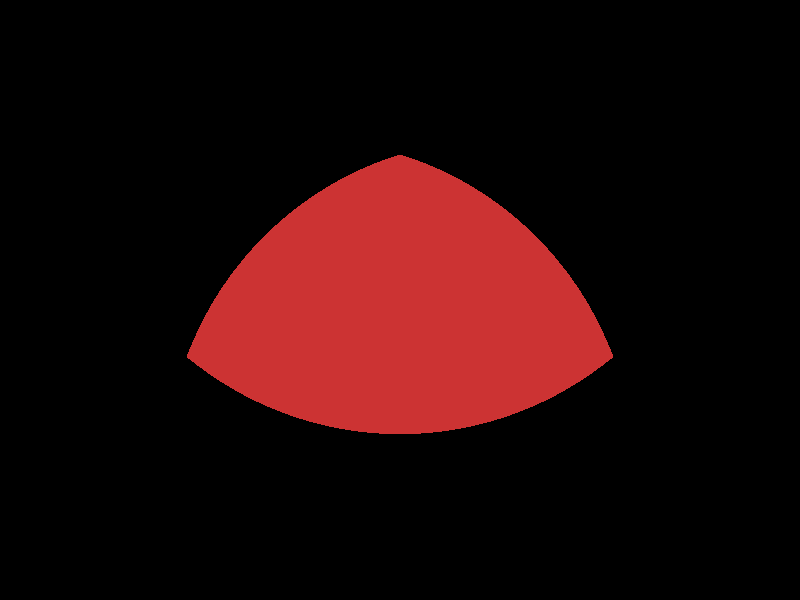 // ロータリーエンジンのローター（Reuleaux三角形の近似）
camera {
  location <0, 0, -40>
  look_at  <0, 0, 0>
}

light_source {
  <50, 50, -100>
  color rgb <1, 1, 1>
}

background { color rgb <0, 0, 0> }

#declare Rotor = union {
  // 三辺を円弧で構成（Reuleaux三角形のような外形）
  difference {
    // 全体を球で削り出す
    intersection {
      sphere { <5.77, -10, 0>, 20 }
      sphere { <-5.77, -10, 0>, 20 }
      sphere { <0, 11.55, 0>, 20 }
    }
    box { <-50, -50, -5>, <50, 50, -6> } // 底面削除（厚み調整）
  }

  // 中心のシャフト
  cylinder {
    <0, 0, -2>, <0, 0, 2>, 1.5
  }

  // 材質
  pigment { color rgb <0.8, 0.2, 0.2> }
  finish { phong 0.7 reflection 0.1 }
}

object { Rotor rotate <0, 0, 0> }


